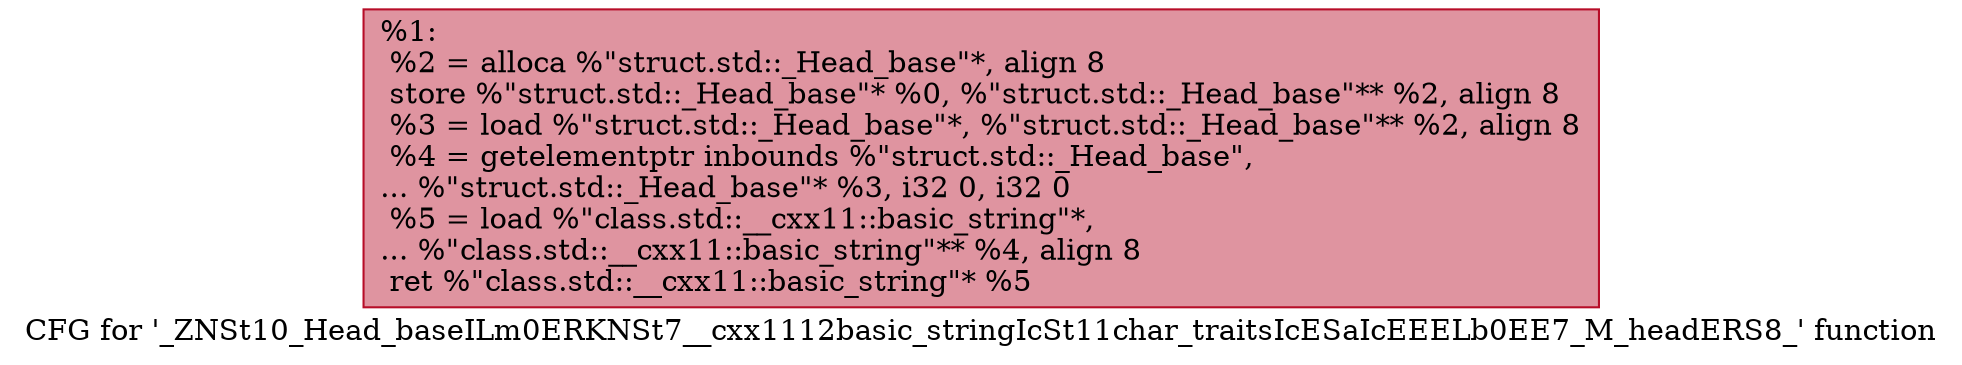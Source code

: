 digraph "CFG for '_ZNSt10_Head_baseILm0ERKNSt7__cxx1112basic_stringIcSt11char_traitsIcESaIcEEELb0EE7_M_headERS8_' function" {
	label="CFG for '_ZNSt10_Head_baseILm0ERKNSt7__cxx1112basic_stringIcSt11char_traitsIcESaIcEEELb0EE7_M_headERS8_' function";

	Node0x55a846853b60 [shape=record,color="#b70d28ff", style=filled, fillcolor="#b70d2870",label="{%1:\l  %2 = alloca %\"struct.std::_Head_base\"*, align 8\l  store %\"struct.std::_Head_base\"* %0, %\"struct.std::_Head_base\"** %2, align 8\l  %3 = load %\"struct.std::_Head_base\"*, %\"struct.std::_Head_base\"** %2, align 8\l  %4 = getelementptr inbounds %\"struct.std::_Head_base\",\l... %\"struct.std::_Head_base\"* %3, i32 0, i32 0\l  %5 = load %\"class.std::__cxx11::basic_string\"*,\l... %\"class.std::__cxx11::basic_string\"** %4, align 8\l  ret %\"class.std::__cxx11::basic_string\"* %5\l}"];
}
